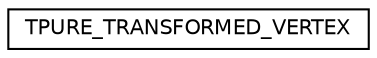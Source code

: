 digraph "Graphical Class Hierarchy"
{
 // LATEX_PDF_SIZE
  edge [fontname="Helvetica",fontsize="10",labelfontname="Helvetica",labelfontsize="10"];
  node [fontname="Helvetica",fontsize="10",shape=record];
  rankdir="LR";
  Node0 [label="TPURE_TRANSFORMED_VERTEX",height=0.2,width=0.4,color="black", fillcolor="white", style="filled",URL="$struct_t_p_u_r_e___t_r_a_n_s_f_o_r_m_e_d___v_e_r_t_e_x.html",tooltip="Array of transformed vertices stores the result XYZW-coordinates of vertices calculated by CPU after ..."];
}
